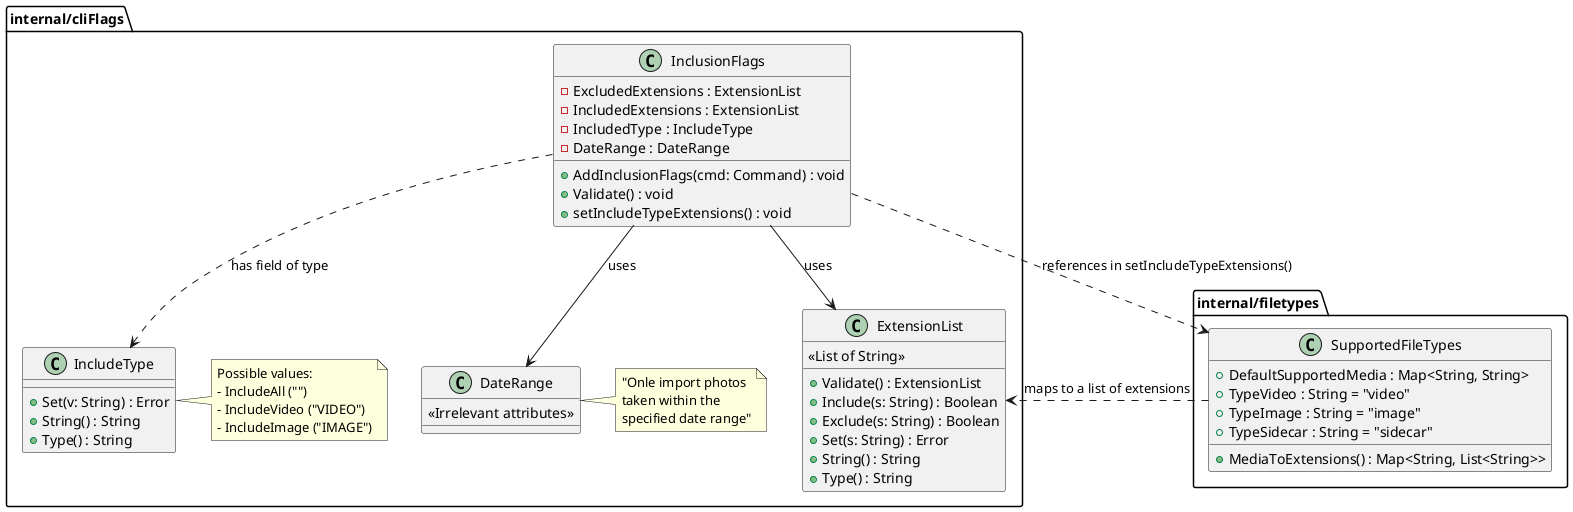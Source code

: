@startuml
package "internal/cliFlags" {
    class InclusionFlags {
        - ExcludedExtensions : ExtensionList
        - IncludedExtensions : ExtensionList
        - IncludedType : IncludeType
        - DateRange : DateRange
        + AddInclusionFlags(cmd: Command) : void
        + Validate() : void
        + setIncludeTypeExtensions() : void
    }

    class ExtensionList {
        <<List of String>>
        + Validate() : ExtensionList
        + Include(s: String) : Boolean
        + Exclude(s: String) : Boolean
        + Set(s: String) : Error
        + String() : String
        + Type() : String
    }

    class DateRange {
        <<Irrelevant attributes>>
    }

    class IncludeType {
        + Set(v: String) : Error
        + String() : String
        + Type() : String
    }
    note right of IncludeType
        Possible values:
        - IncludeAll ("")
        - IncludeVideo ("VIDEO")
        - IncludeImage ("IMAGE")
    end note

    note right of DateRange
        "Onle import photos
        taken within the
        specified date range"
    end note
}

package "internal/filetypes" {
    class SupportedFileTypes {
        + DefaultSupportedMedia : Map<String, String>
        + MediaToExtensions() : Map<String, List<String>>
        + TypeVideo : String = "video"
        + TypeImage : String = "image"
        + TypeSidecar : String = "sidecar"
    }
}

InclusionFlags --> ExtensionList : uses
InclusionFlags --> DateRange : uses
InclusionFlags ..> IncludeType : has field of type
InclusionFlags ..> SupportedFileTypes : references in setIncludeTypeExtensions()
SupportedFileTypes ..> ExtensionList : maps to a list of extensions

@enduml

